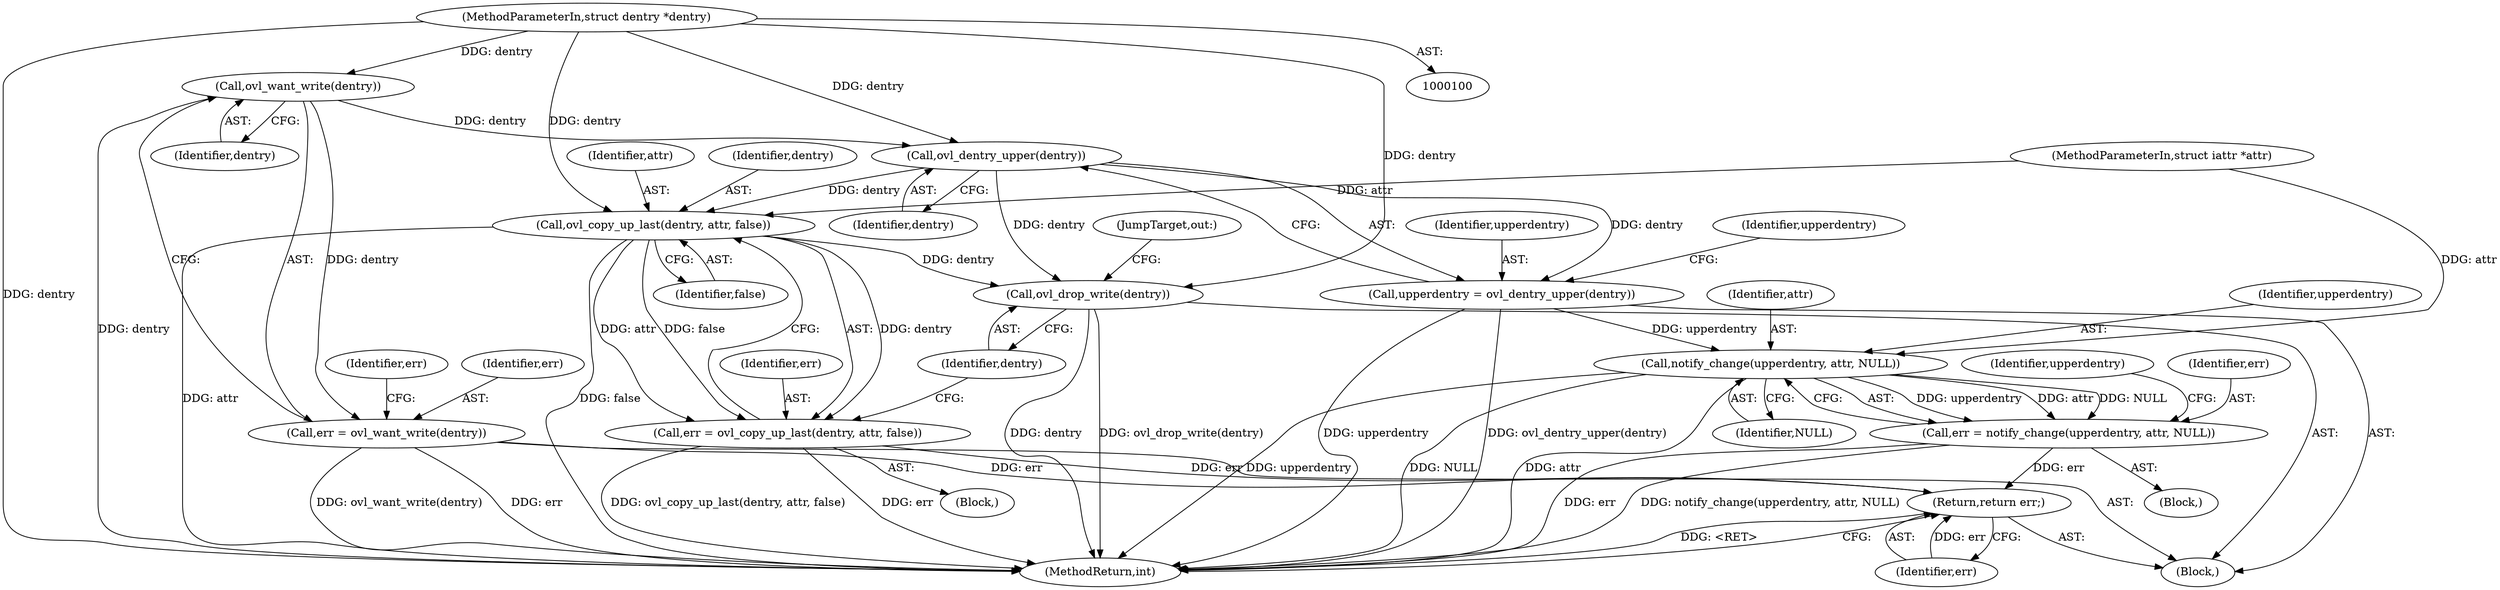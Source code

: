 digraph "0_linux_acff81ec2c79492b180fade3c2894425cd35a545@API" {
"1000108" [label="(Call,ovl_want_write(dentry))"];
"1000101" [label="(MethodParameterIn,struct dentry *dentry)"];
"1000106" [label="(Call,err = ovl_want_write(dentry))"];
"1000151" [label="(Return,return err;)"];
"1000115" [label="(Call,ovl_dentry_upper(dentry))"];
"1000113" [label="(Call,upperdentry = ovl_dentry_upper(dentry))"];
"1000129" [label="(Call,notify_change(upperdentry, attr, NULL))"];
"1000127" [label="(Call,err = notify_change(upperdentry, attr, NULL))"];
"1000144" [label="(Call,ovl_copy_up_last(dentry, attr, false))"];
"1000142" [label="(Call,err = ovl_copy_up_last(dentry, attr, false))"];
"1000148" [label="(Call,ovl_drop_write(dentry))"];
"1000109" [label="(Identifier,dentry)"];
"1000150" [label="(JumpTarget,out:)"];
"1000131" [label="(Identifier,attr)"];
"1000101" [label="(MethodParameterIn,struct dentry *dentry)"];
"1000116" [label="(Identifier,dentry)"];
"1000119" [label="(Block,)"];
"1000111" [label="(Identifier,err)"];
"1000146" [label="(Identifier,attr)"];
"1000144" [label="(Call,ovl_copy_up_last(dentry, attr, false))"];
"1000129" [label="(Call,notify_change(upperdentry, attr, NULL))"];
"1000137" [label="(Identifier,upperdentry)"];
"1000115" [label="(Call,ovl_dentry_upper(dentry))"];
"1000142" [label="(Call,err = ovl_copy_up_last(dentry, attr, false))"];
"1000153" [label="(MethodReturn,int)"];
"1000145" [label="(Identifier,dentry)"];
"1000118" [label="(Identifier,upperdentry)"];
"1000127" [label="(Call,err = notify_change(upperdentry, attr, NULL))"];
"1000130" [label="(Identifier,upperdentry)"];
"1000143" [label="(Identifier,err)"];
"1000106" [label="(Call,err = ovl_want_write(dentry))"];
"1000113" [label="(Call,upperdentry = ovl_dentry_upper(dentry))"];
"1000128" [label="(Identifier,err)"];
"1000102" [label="(MethodParameterIn,struct iattr *attr)"];
"1000151" [label="(Return,return err;)"];
"1000152" [label="(Identifier,err)"];
"1000147" [label="(Identifier,false)"];
"1000141" [label="(Block,)"];
"1000114" [label="(Identifier,upperdentry)"];
"1000148" [label="(Call,ovl_drop_write(dentry))"];
"1000149" [label="(Identifier,dentry)"];
"1000107" [label="(Identifier,err)"];
"1000103" [label="(Block,)"];
"1000132" [label="(Identifier,NULL)"];
"1000108" [label="(Call,ovl_want_write(dentry))"];
"1000108" -> "1000106"  [label="AST: "];
"1000108" -> "1000109"  [label="CFG: "];
"1000109" -> "1000108"  [label="AST: "];
"1000106" -> "1000108"  [label="CFG: "];
"1000108" -> "1000153"  [label="DDG: dentry"];
"1000108" -> "1000106"  [label="DDG: dentry"];
"1000101" -> "1000108"  [label="DDG: dentry"];
"1000108" -> "1000115"  [label="DDG: dentry"];
"1000101" -> "1000100"  [label="AST: "];
"1000101" -> "1000153"  [label="DDG: dentry"];
"1000101" -> "1000115"  [label="DDG: dentry"];
"1000101" -> "1000144"  [label="DDG: dentry"];
"1000101" -> "1000148"  [label="DDG: dentry"];
"1000106" -> "1000103"  [label="AST: "];
"1000107" -> "1000106"  [label="AST: "];
"1000111" -> "1000106"  [label="CFG: "];
"1000106" -> "1000153"  [label="DDG: ovl_want_write(dentry)"];
"1000106" -> "1000153"  [label="DDG: err"];
"1000106" -> "1000151"  [label="DDG: err"];
"1000151" -> "1000103"  [label="AST: "];
"1000151" -> "1000152"  [label="CFG: "];
"1000152" -> "1000151"  [label="AST: "];
"1000153" -> "1000151"  [label="CFG: "];
"1000151" -> "1000153"  [label="DDG: <RET>"];
"1000152" -> "1000151"  [label="DDG: err"];
"1000142" -> "1000151"  [label="DDG: err"];
"1000127" -> "1000151"  [label="DDG: err"];
"1000115" -> "1000113"  [label="AST: "];
"1000115" -> "1000116"  [label="CFG: "];
"1000116" -> "1000115"  [label="AST: "];
"1000113" -> "1000115"  [label="CFG: "];
"1000115" -> "1000113"  [label="DDG: dentry"];
"1000115" -> "1000144"  [label="DDG: dentry"];
"1000115" -> "1000148"  [label="DDG: dentry"];
"1000113" -> "1000103"  [label="AST: "];
"1000114" -> "1000113"  [label="AST: "];
"1000118" -> "1000113"  [label="CFG: "];
"1000113" -> "1000153"  [label="DDG: upperdentry"];
"1000113" -> "1000153"  [label="DDG: ovl_dentry_upper(dentry)"];
"1000113" -> "1000129"  [label="DDG: upperdentry"];
"1000129" -> "1000127"  [label="AST: "];
"1000129" -> "1000132"  [label="CFG: "];
"1000130" -> "1000129"  [label="AST: "];
"1000131" -> "1000129"  [label="AST: "];
"1000132" -> "1000129"  [label="AST: "];
"1000127" -> "1000129"  [label="CFG: "];
"1000129" -> "1000153"  [label="DDG: upperdentry"];
"1000129" -> "1000153"  [label="DDG: NULL"];
"1000129" -> "1000153"  [label="DDG: attr"];
"1000129" -> "1000127"  [label="DDG: upperdentry"];
"1000129" -> "1000127"  [label="DDG: attr"];
"1000129" -> "1000127"  [label="DDG: NULL"];
"1000102" -> "1000129"  [label="DDG: attr"];
"1000127" -> "1000119"  [label="AST: "];
"1000128" -> "1000127"  [label="AST: "];
"1000137" -> "1000127"  [label="CFG: "];
"1000127" -> "1000153"  [label="DDG: err"];
"1000127" -> "1000153"  [label="DDG: notify_change(upperdentry, attr, NULL)"];
"1000144" -> "1000142"  [label="AST: "];
"1000144" -> "1000147"  [label="CFG: "];
"1000145" -> "1000144"  [label="AST: "];
"1000146" -> "1000144"  [label="AST: "];
"1000147" -> "1000144"  [label="AST: "];
"1000142" -> "1000144"  [label="CFG: "];
"1000144" -> "1000153"  [label="DDG: attr"];
"1000144" -> "1000153"  [label="DDG: false"];
"1000144" -> "1000142"  [label="DDG: dentry"];
"1000144" -> "1000142"  [label="DDG: attr"];
"1000144" -> "1000142"  [label="DDG: false"];
"1000102" -> "1000144"  [label="DDG: attr"];
"1000144" -> "1000148"  [label="DDG: dentry"];
"1000142" -> "1000141"  [label="AST: "];
"1000143" -> "1000142"  [label="AST: "];
"1000149" -> "1000142"  [label="CFG: "];
"1000142" -> "1000153"  [label="DDG: err"];
"1000142" -> "1000153"  [label="DDG: ovl_copy_up_last(dentry, attr, false)"];
"1000148" -> "1000103"  [label="AST: "];
"1000148" -> "1000149"  [label="CFG: "];
"1000149" -> "1000148"  [label="AST: "];
"1000150" -> "1000148"  [label="CFG: "];
"1000148" -> "1000153"  [label="DDG: dentry"];
"1000148" -> "1000153"  [label="DDG: ovl_drop_write(dentry)"];
}
